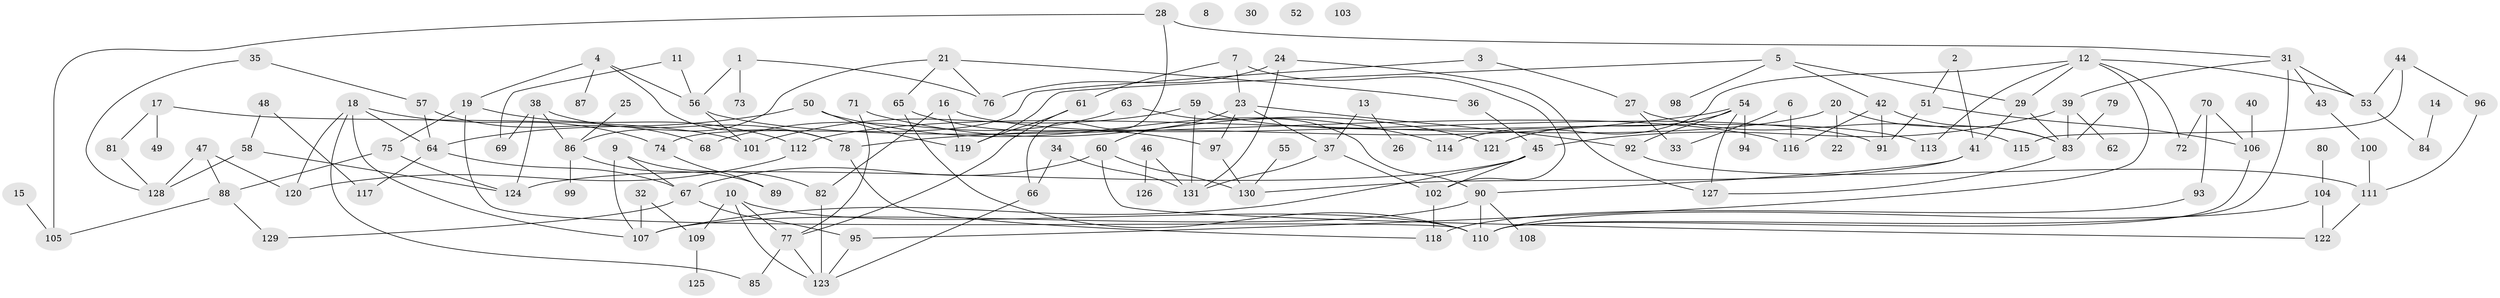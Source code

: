 // Generated by graph-tools (version 1.1) at 2025/39/03/09/25 04:39:03]
// undirected, 131 vertices, 186 edges
graph export_dot {
graph [start="1"]
  node [color=gray90,style=filled];
  1;
  2;
  3;
  4;
  5;
  6;
  7;
  8;
  9;
  10;
  11;
  12;
  13;
  14;
  15;
  16;
  17;
  18;
  19;
  20;
  21;
  22;
  23;
  24;
  25;
  26;
  27;
  28;
  29;
  30;
  31;
  32;
  33;
  34;
  35;
  36;
  37;
  38;
  39;
  40;
  41;
  42;
  43;
  44;
  45;
  46;
  47;
  48;
  49;
  50;
  51;
  52;
  53;
  54;
  55;
  56;
  57;
  58;
  59;
  60;
  61;
  62;
  63;
  64;
  65;
  66;
  67;
  68;
  69;
  70;
  71;
  72;
  73;
  74;
  75;
  76;
  77;
  78;
  79;
  80;
  81;
  82;
  83;
  84;
  85;
  86;
  87;
  88;
  89;
  90;
  91;
  92;
  93;
  94;
  95;
  96;
  97;
  98;
  99;
  100;
  101;
  102;
  103;
  104;
  105;
  106;
  107;
  108;
  109;
  110;
  111;
  112;
  113;
  114;
  115;
  116;
  117;
  118;
  119;
  120;
  121;
  122;
  123;
  124;
  125;
  126;
  127;
  128;
  129;
  130;
  131;
  1 -- 56;
  1 -- 73;
  1 -- 76;
  2 -- 41;
  2 -- 51;
  3 -- 27;
  3 -- 74;
  4 -- 19;
  4 -- 56;
  4 -- 78;
  4 -- 87;
  5 -- 29;
  5 -- 42;
  5 -- 98;
  5 -- 119;
  6 -- 33;
  6 -- 116;
  7 -- 23;
  7 -- 61;
  7 -- 102;
  9 -- 67;
  9 -- 82;
  9 -- 107;
  10 -- 77;
  10 -- 109;
  10 -- 110;
  10 -- 123;
  11 -- 56;
  11 -- 69;
  12 -- 29;
  12 -- 53;
  12 -- 72;
  12 -- 95;
  12 -- 113;
  12 -- 114;
  13 -- 26;
  13 -- 37;
  14 -- 84;
  15 -- 105;
  16 -- 82;
  16 -- 91;
  16 -- 119;
  17 -- 49;
  17 -- 81;
  17 -- 101;
  18 -- 64;
  18 -- 74;
  18 -- 85;
  18 -- 107;
  18 -- 120;
  19 -- 75;
  19 -- 110;
  19 -- 112;
  20 -- 22;
  20 -- 83;
  20 -- 112;
  21 -- 36;
  21 -- 65;
  21 -- 76;
  21 -- 86;
  23 -- 37;
  23 -- 60;
  23 -- 92;
  23 -- 97;
  24 -- 76;
  24 -- 127;
  24 -- 131;
  25 -- 86;
  27 -- 33;
  27 -- 115;
  28 -- 31;
  28 -- 66;
  28 -- 105;
  29 -- 41;
  29 -- 83;
  31 -- 39;
  31 -- 43;
  31 -- 53;
  31 -- 110;
  32 -- 107;
  32 -- 109;
  34 -- 66;
  34 -- 131;
  35 -- 57;
  35 -- 128;
  36 -- 45;
  37 -- 102;
  37 -- 131;
  38 -- 69;
  38 -- 78;
  38 -- 86;
  38 -- 124;
  39 -- 45;
  39 -- 62;
  39 -- 83;
  40 -- 106;
  41 -- 90;
  41 -- 130;
  42 -- 83;
  42 -- 91;
  42 -- 116;
  43 -- 100;
  44 -- 53;
  44 -- 96;
  44 -- 115;
  45 -- 102;
  45 -- 107;
  45 -- 124;
  46 -- 126;
  46 -- 131;
  47 -- 88;
  47 -- 120;
  47 -- 128;
  48 -- 58;
  48 -- 117;
  50 -- 64;
  50 -- 114;
  50 -- 119;
  51 -- 91;
  51 -- 106;
  53 -- 84;
  54 -- 78;
  54 -- 92;
  54 -- 94;
  54 -- 121;
  54 -- 127;
  55 -- 130;
  56 -- 101;
  56 -- 116;
  57 -- 64;
  57 -- 68;
  58 -- 124;
  58 -- 128;
  59 -- 101;
  59 -- 113;
  59 -- 131;
  60 -- 67;
  60 -- 122;
  60 -- 130;
  61 -- 77;
  61 -- 119;
  63 -- 68;
  63 -- 90;
  64 -- 67;
  64 -- 117;
  65 -- 97;
  65 -- 110;
  66 -- 123;
  67 -- 95;
  67 -- 129;
  70 -- 72;
  70 -- 93;
  70 -- 106;
  71 -- 77;
  71 -- 121;
  74 -- 89;
  75 -- 88;
  75 -- 124;
  77 -- 85;
  77 -- 123;
  78 -- 118;
  79 -- 83;
  80 -- 104;
  81 -- 128;
  82 -- 123;
  83 -- 127;
  86 -- 89;
  86 -- 99;
  88 -- 105;
  88 -- 129;
  90 -- 107;
  90 -- 108;
  90 -- 110;
  92 -- 111;
  93 -- 118;
  95 -- 123;
  96 -- 111;
  97 -- 130;
  100 -- 111;
  102 -- 118;
  104 -- 110;
  104 -- 122;
  106 -- 110;
  109 -- 125;
  111 -- 122;
  112 -- 120;
}
